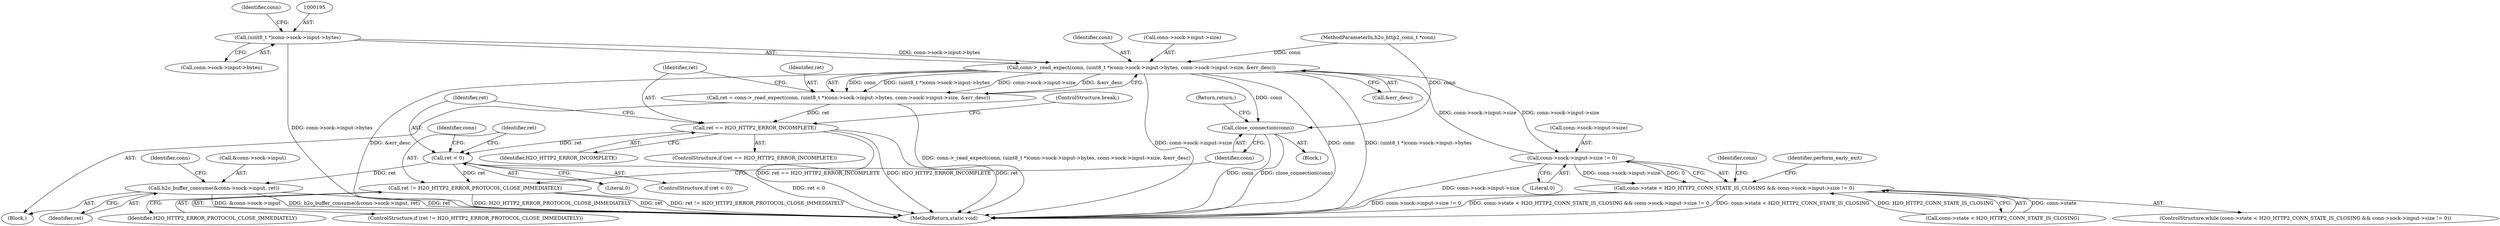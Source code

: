 digraph "0_h2o_1c0808d580da09fdec5a9a74ff09e103ea058dd4_1@pointer" {
"1000194" [label="(Call,(uint8_t *)conn->sock->input->bytes)"];
"1000192" [label="(Call,conn->_read_expect(conn, (uint8_t *)conn->sock->input->bytes, conn->sock->input->size, &err_desc))"];
"1000152" [label="(Call,conn->sock->input->size != 0)"];
"1000146" [label="(Call,conn->state < H2O_HTTP2_CONN_STATE_IS_CLOSING && conn->sock->input->size != 0)"];
"1000190" [label="(Call,ret = conn->_read_expect(conn, (uint8_t *)conn->sock->input->bytes, conn->sock->input->size, &err_desc))"];
"1000213" [label="(Call,ret == H2O_HTTP2_ERROR_INCOMPLETE)"];
"1000220" [label="(Call,ret < 0)"];
"1000225" [label="(Call,ret != H2O_HTTP2_ERROR_PROTOCOL_CLOSE_IMMEDIATELY)"];
"1000234" [label="(Call,h2o_buffer_consume(&conn->sock->input, ret))"];
"1000231" [label="(Call,close_connection(conn))"];
"1000246" [label="(Identifier,conn)"];
"1000226" [label="(Identifier,ret)"];
"1000153" [label="(Call,conn->sock->input->size)"];
"1000235" [label="(Call,&conn->sock->input)"];
"1000227" [label="(Identifier,H2O_HTTP2_ERROR_PROTOCOL_CLOSE_IMMEDIATELY)"];
"1000203" [label="(Call,conn->sock->input->size)"];
"1000161" [label="(Block,)"];
"1000223" [label="(Block,)"];
"1000206" [label="(Identifier,conn)"];
"1000192" [label="(Call,conn->_read_expect(conn, (uint8_t *)conn->sock->input->bytes, conn->sock->input->size, &err_desc))"];
"1000233" [label="(Return,return;)"];
"1000219" [label="(ControlStructure,if (ret < 0))"];
"1000147" [label="(Call,conn->state < H2O_HTTP2_CONN_STATE_IS_CLOSING)"];
"1000160" [label="(Literal,0)"];
"1000232" [label="(Identifier,conn)"];
"1000165" [label="(Identifier,perform_early_exit)"];
"1000222" [label="(Literal,0)"];
"1000221" [label="(Identifier,ret)"];
"1000145" [label="(ControlStructure,while (conn->state < H2O_HTTP2_CONN_STATE_IS_CLOSING && conn->sock->input->size != 0))"];
"1000149" [label="(Identifier,conn)"];
"1000220" [label="(Call,ret < 0)"];
"1000104" [label="(MethodParameterIn,h2o_http2_conn_t *conn)"];
"1000193" [label="(Identifier,conn)"];
"1000152" [label="(Call,conn->sock->input->size != 0)"];
"1000238" [label="(Identifier,conn)"];
"1000196" [label="(Call,conn->sock->input->bytes)"];
"1000225" [label="(Call,ret != H2O_HTTP2_ERROR_PROTOCOL_CLOSE_IMMEDIATELY)"];
"1000231" [label="(Call,close_connection(conn))"];
"1000241" [label="(Identifier,ret)"];
"1000214" [label="(Identifier,ret)"];
"1000212" [label="(ControlStructure,if (ret == H2O_HTTP2_ERROR_INCOMPLETE))"];
"1000217" [label="(ControlStructure,break;)"];
"1000234" [label="(Call,h2o_buffer_consume(&conn->sock->input, ret))"];
"1000191" [label="(Identifier,ret)"];
"1000224" [label="(ControlStructure,if (ret != H2O_HTTP2_ERROR_PROTOCOL_CLOSE_IMMEDIATELY))"];
"1000264" [label="(MethodReturn,static void)"];
"1000146" [label="(Call,conn->state < H2O_HTTP2_CONN_STATE_IS_CLOSING && conn->sock->input->size != 0)"];
"1000213" [label="(Call,ret == H2O_HTTP2_ERROR_INCOMPLETE)"];
"1000194" [label="(Call,(uint8_t *)conn->sock->input->bytes)"];
"1000190" [label="(Call,ret = conn->_read_expect(conn, (uint8_t *)conn->sock->input->bytes, conn->sock->input->size, &err_desc))"];
"1000210" [label="(Call,&err_desc)"];
"1000215" [label="(Identifier,H2O_HTTP2_ERROR_INCOMPLETE)"];
"1000194" -> "1000192"  [label="AST: "];
"1000194" -> "1000196"  [label="CFG: "];
"1000195" -> "1000194"  [label="AST: "];
"1000196" -> "1000194"  [label="AST: "];
"1000206" -> "1000194"  [label="CFG: "];
"1000194" -> "1000264"  [label="DDG: conn->sock->input->bytes"];
"1000194" -> "1000192"  [label="DDG: conn->sock->input->bytes"];
"1000192" -> "1000190"  [label="AST: "];
"1000192" -> "1000210"  [label="CFG: "];
"1000193" -> "1000192"  [label="AST: "];
"1000203" -> "1000192"  [label="AST: "];
"1000210" -> "1000192"  [label="AST: "];
"1000190" -> "1000192"  [label="CFG: "];
"1000192" -> "1000264"  [label="DDG: (uint8_t *)conn->sock->input->bytes"];
"1000192" -> "1000264"  [label="DDG: &err_desc"];
"1000192" -> "1000264"  [label="DDG: conn->sock->input->size"];
"1000192" -> "1000264"  [label="DDG: conn"];
"1000192" -> "1000152"  [label="DDG: conn->sock->input->size"];
"1000192" -> "1000190"  [label="DDG: conn"];
"1000192" -> "1000190"  [label="DDG: (uint8_t *)conn->sock->input->bytes"];
"1000192" -> "1000190"  [label="DDG: conn->sock->input->size"];
"1000192" -> "1000190"  [label="DDG: &err_desc"];
"1000104" -> "1000192"  [label="DDG: conn"];
"1000152" -> "1000192"  [label="DDG: conn->sock->input->size"];
"1000192" -> "1000231"  [label="DDG: conn"];
"1000152" -> "1000146"  [label="AST: "];
"1000152" -> "1000160"  [label="CFG: "];
"1000153" -> "1000152"  [label="AST: "];
"1000160" -> "1000152"  [label="AST: "];
"1000146" -> "1000152"  [label="CFG: "];
"1000152" -> "1000264"  [label="DDG: conn->sock->input->size"];
"1000152" -> "1000146"  [label="DDG: conn->sock->input->size"];
"1000152" -> "1000146"  [label="DDG: 0"];
"1000146" -> "1000145"  [label="AST: "];
"1000146" -> "1000147"  [label="CFG: "];
"1000147" -> "1000146"  [label="AST: "];
"1000165" -> "1000146"  [label="CFG: "];
"1000246" -> "1000146"  [label="CFG: "];
"1000146" -> "1000264"  [label="DDG: conn->sock->input->size != 0"];
"1000146" -> "1000264"  [label="DDG: conn->state < H2O_HTTP2_CONN_STATE_IS_CLOSING && conn->sock->input->size != 0"];
"1000146" -> "1000264"  [label="DDG: conn->state < H2O_HTTP2_CONN_STATE_IS_CLOSING"];
"1000147" -> "1000146"  [label="DDG: conn->state"];
"1000147" -> "1000146"  [label="DDG: H2O_HTTP2_CONN_STATE_IS_CLOSING"];
"1000190" -> "1000161"  [label="AST: "];
"1000191" -> "1000190"  [label="AST: "];
"1000214" -> "1000190"  [label="CFG: "];
"1000190" -> "1000264"  [label="DDG: conn->_read_expect(conn, (uint8_t *)conn->sock->input->bytes, conn->sock->input->size, &err_desc)"];
"1000190" -> "1000213"  [label="DDG: ret"];
"1000213" -> "1000212"  [label="AST: "];
"1000213" -> "1000215"  [label="CFG: "];
"1000214" -> "1000213"  [label="AST: "];
"1000215" -> "1000213"  [label="AST: "];
"1000217" -> "1000213"  [label="CFG: "];
"1000221" -> "1000213"  [label="CFG: "];
"1000213" -> "1000264"  [label="DDG: ret"];
"1000213" -> "1000264"  [label="DDG: ret == H2O_HTTP2_ERROR_INCOMPLETE"];
"1000213" -> "1000264"  [label="DDG: H2O_HTTP2_ERROR_INCOMPLETE"];
"1000213" -> "1000220"  [label="DDG: ret"];
"1000220" -> "1000219"  [label="AST: "];
"1000220" -> "1000222"  [label="CFG: "];
"1000221" -> "1000220"  [label="AST: "];
"1000222" -> "1000220"  [label="AST: "];
"1000226" -> "1000220"  [label="CFG: "];
"1000238" -> "1000220"  [label="CFG: "];
"1000220" -> "1000264"  [label="DDG: ret < 0"];
"1000220" -> "1000225"  [label="DDG: ret"];
"1000220" -> "1000234"  [label="DDG: ret"];
"1000225" -> "1000224"  [label="AST: "];
"1000225" -> "1000227"  [label="CFG: "];
"1000226" -> "1000225"  [label="AST: "];
"1000227" -> "1000225"  [label="AST: "];
"1000232" -> "1000225"  [label="CFG: "];
"1000225" -> "1000264"  [label="DDG: ret"];
"1000225" -> "1000264"  [label="DDG: ret != H2O_HTTP2_ERROR_PROTOCOL_CLOSE_IMMEDIATELY"];
"1000225" -> "1000264"  [label="DDG: H2O_HTTP2_ERROR_PROTOCOL_CLOSE_IMMEDIATELY"];
"1000234" -> "1000161"  [label="AST: "];
"1000234" -> "1000241"  [label="CFG: "];
"1000235" -> "1000234"  [label="AST: "];
"1000241" -> "1000234"  [label="AST: "];
"1000149" -> "1000234"  [label="CFG: "];
"1000234" -> "1000264"  [label="DDG: &conn->sock->input"];
"1000234" -> "1000264"  [label="DDG: h2o_buffer_consume(&conn->sock->input, ret)"];
"1000234" -> "1000264"  [label="DDG: ret"];
"1000231" -> "1000223"  [label="AST: "];
"1000231" -> "1000232"  [label="CFG: "];
"1000232" -> "1000231"  [label="AST: "];
"1000233" -> "1000231"  [label="CFG: "];
"1000231" -> "1000264"  [label="DDG: close_connection(conn)"];
"1000231" -> "1000264"  [label="DDG: conn"];
"1000104" -> "1000231"  [label="DDG: conn"];
}

